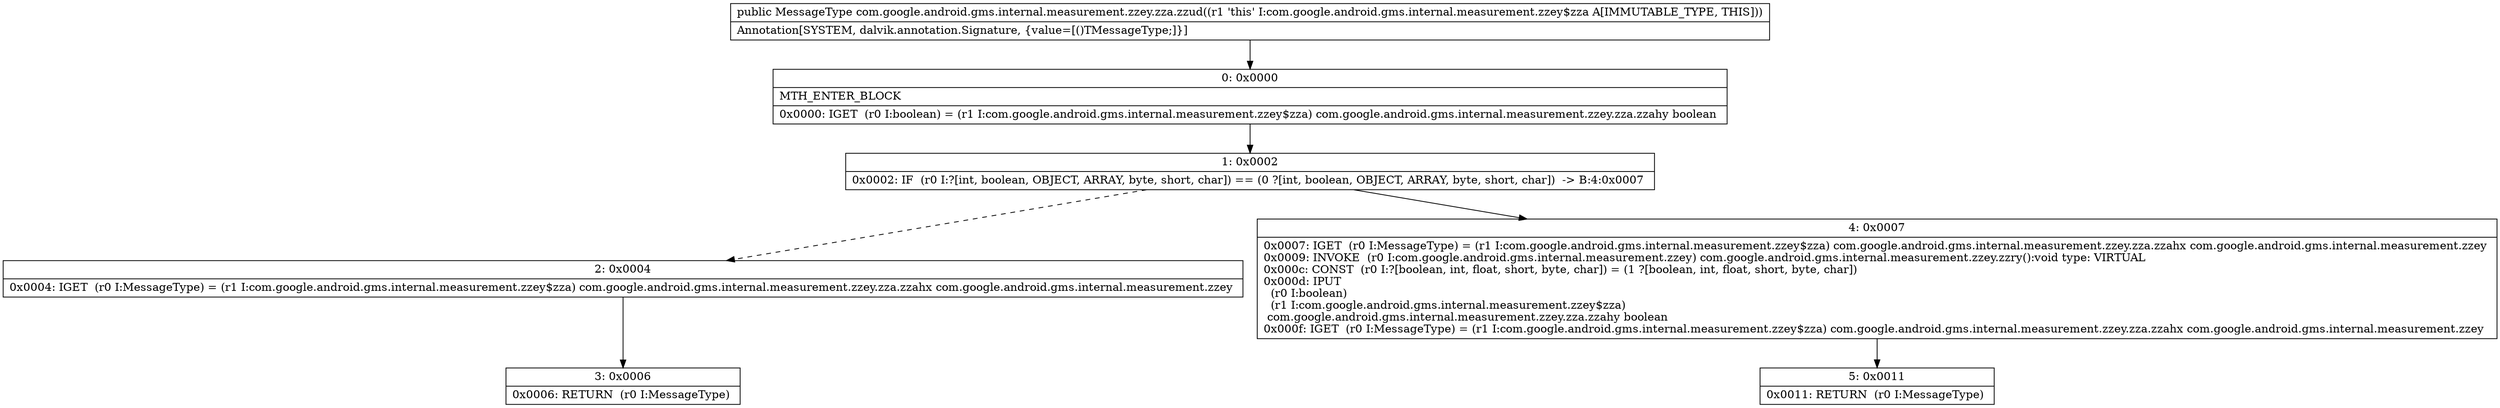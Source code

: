 digraph "CFG forcom.google.android.gms.internal.measurement.zzey.zza.zzud()Lcom\/google\/android\/gms\/internal\/measurement\/zzey;" {
Node_0 [shape=record,label="{0\:\ 0x0000|MTH_ENTER_BLOCK\l|0x0000: IGET  (r0 I:boolean) = (r1 I:com.google.android.gms.internal.measurement.zzey$zza) com.google.android.gms.internal.measurement.zzey.zza.zzahy boolean \l}"];
Node_1 [shape=record,label="{1\:\ 0x0002|0x0002: IF  (r0 I:?[int, boolean, OBJECT, ARRAY, byte, short, char]) == (0 ?[int, boolean, OBJECT, ARRAY, byte, short, char])  \-\> B:4:0x0007 \l}"];
Node_2 [shape=record,label="{2\:\ 0x0004|0x0004: IGET  (r0 I:MessageType) = (r1 I:com.google.android.gms.internal.measurement.zzey$zza) com.google.android.gms.internal.measurement.zzey.zza.zzahx com.google.android.gms.internal.measurement.zzey \l}"];
Node_3 [shape=record,label="{3\:\ 0x0006|0x0006: RETURN  (r0 I:MessageType) \l}"];
Node_4 [shape=record,label="{4\:\ 0x0007|0x0007: IGET  (r0 I:MessageType) = (r1 I:com.google.android.gms.internal.measurement.zzey$zza) com.google.android.gms.internal.measurement.zzey.zza.zzahx com.google.android.gms.internal.measurement.zzey \l0x0009: INVOKE  (r0 I:com.google.android.gms.internal.measurement.zzey) com.google.android.gms.internal.measurement.zzey.zzry():void type: VIRTUAL \l0x000c: CONST  (r0 I:?[boolean, int, float, short, byte, char]) = (1 ?[boolean, int, float, short, byte, char]) \l0x000d: IPUT  \l  (r0 I:boolean)\l  (r1 I:com.google.android.gms.internal.measurement.zzey$zza)\l com.google.android.gms.internal.measurement.zzey.zza.zzahy boolean \l0x000f: IGET  (r0 I:MessageType) = (r1 I:com.google.android.gms.internal.measurement.zzey$zza) com.google.android.gms.internal.measurement.zzey.zza.zzahx com.google.android.gms.internal.measurement.zzey \l}"];
Node_5 [shape=record,label="{5\:\ 0x0011|0x0011: RETURN  (r0 I:MessageType) \l}"];
MethodNode[shape=record,label="{public MessageType com.google.android.gms.internal.measurement.zzey.zza.zzud((r1 'this' I:com.google.android.gms.internal.measurement.zzey$zza A[IMMUTABLE_TYPE, THIS]))  | Annotation[SYSTEM, dalvik.annotation.Signature, \{value=[()TMessageType;]\}]\l}"];
MethodNode -> Node_0;
Node_0 -> Node_1;
Node_1 -> Node_2[style=dashed];
Node_1 -> Node_4;
Node_2 -> Node_3;
Node_4 -> Node_5;
}


